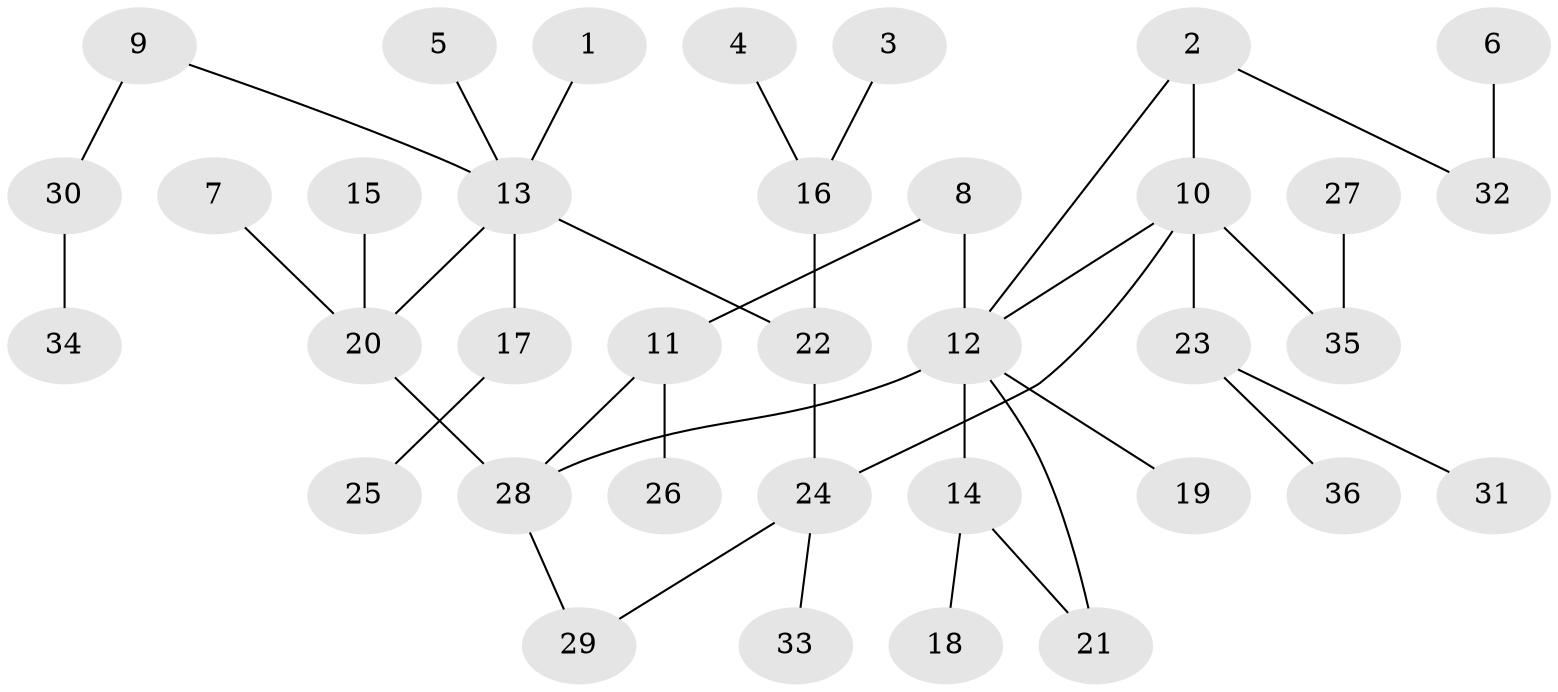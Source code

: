 // original degree distribution, {5: 0.044444444444444446, 3: 0.15555555555555556, 7: 0.011111111111111112, 4: 0.07777777777777778, 8: 0.011111111111111112, 1: 0.45555555555555555, 2: 0.24444444444444444}
// Generated by graph-tools (version 1.1) at 2025/36/03/04/25 23:36:04]
// undirected, 36 vertices, 40 edges
graph export_dot {
  node [color=gray90,style=filled];
  1;
  2;
  3;
  4;
  5;
  6;
  7;
  8;
  9;
  10;
  11;
  12;
  13;
  14;
  15;
  16;
  17;
  18;
  19;
  20;
  21;
  22;
  23;
  24;
  25;
  26;
  27;
  28;
  29;
  30;
  31;
  32;
  33;
  34;
  35;
  36;
  1 -- 13 [weight=1.0];
  2 -- 10 [weight=1.0];
  2 -- 12 [weight=1.0];
  2 -- 32 [weight=1.0];
  3 -- 16 [weight=1.0];
  4 -- 16 [weight=1.0];
  5 -- 13 [weight=1.0];
  6 -- 32 [weight=1.0];
  7 -- 20 [weight=1.0];
  8 -- 11 [weight=1.0];
  8 -- 12 [weight=1.0];
  9 -- 13 [weight=1.0];
  9 -- 30 [weight=1.0];
  10 -- 12 [weight=1.0];
  10 -- 23 [weight=1.0];
  10 -- 24 [weight=1.0];
  10 -- 35 [weight=1.0];
  11 -- 26 [weight=1.0];
  11 -- 28 [weight=1.0];
  12 -- 14 [weight=1.0];
  12 -- 19 [weight=1.0];
  12 -- 21 [weight=1.0];
  12 -- 28 [weight=2.0];
  13 -- 17 [weight=1.0];
  13 -- 20 [weight=1.0];
  13 -- 22 [weight=1.0];
  14 -- 18 [weight=1.0];
  14 -- 21 [weight=1.0];
  15 -- 20 [weight=1.0];
  16 -- 22 [weight=1.0];
  17 -- 25 [weight=1.0];
  20 -- 28 [weight=1.0];
  22 -- 24 [weight=1.0];
  23 -- 31 [weight=1.0];
  23 -- 36 [weight=1.0];
  24 -- 29 [weight=1.0];
  24 -- 33 [weight=1.0];
  27 -- 35 [weight=1.0];
  28 -- 29 [weight=1.0];
  30 -- 34 [weight=1.0];
}
